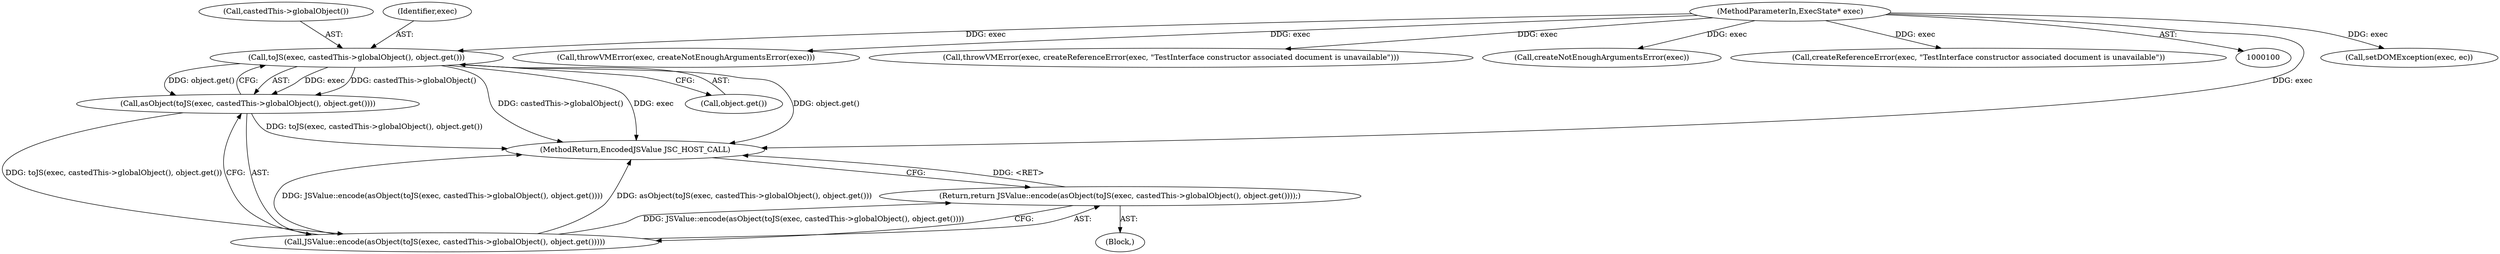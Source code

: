 digraph "0_Chrome_b944f670bb7a8a919daac497a4ea0536c954c201_16@pointer" {
"1000162" [label="(Call,toJS(exec, castedThis->globalObject(), object.get()))"];
"1000101" [label="(MethodParameterIn,ExecState* exec)"];
"1000161" [label="(Call,asObject(toJS(exec, castedThis->globalObject(), object.get())))"];
"1000160" [label="(Call,JSValue::encode(asObject(toJS(exec, castedThis->globalObject(), object.get()))))"];
"1000159" [label="(Return,return JSValue::encode(asObject(toJS(exec, castedThis->globalObject(), object.get())));)"];
"1000163" [label="(Identifier,exec)"];
"1000153" [label="(Call,setDOMException(exec, ec))"];
"1000102" [label="(Block,)"];
"1000109" [label="(Call,throwVMError(exec, createNotEnoughArgumentsError(exec)))"];
"1000161" [label="(Call,asObject(toJS(exec, castedThis->globalObject(), object.get())))"];
"1000166" [label="(MethodReturn,EncodedJSValue JSC_HOST_CALL)"];
"1000164" [label="(Call,castedThis->globalObject())"];
"1000137" [label="(Call,throwVMError(exec, createReferenceError(exec, \"TestInterface constructor associated document is unavailable\")))"];
"1000160" [label="(Call,JSValue::encode(asObject(toJS(exec, castedThis->globalObject(), object.get()))))"];
"1000159" [label="(Return,return JSValue::encode(asObject(toJS(exec, castedThis->globalObject(), object.get())));)"];
"1000111" [label="(Call,createNotEnoughArgumentsError(exec))"];
"1000162" [label="(Call,toJS(exec, castedThis->globalObject(), object.get()))"];
"1000101" [label="(MethodParameterIn,ExecState* exec)"];
"1000139" [label="(Call,createReferenceError(exec, \"TestInterface constructor associated document is unavailable\"))"];
"1000165" [label="(Call,object.get())"];
"1000162" -> "1000161"  [label="AST: "];
"1000162" -> "1000165"  [label="CFG: "];
"1000163" -> "1000162"  [label="AST: "];
"1000164" -> "1000162"  [label="AST: "];
"1000165" -> "1000162"  [label="AST: "];
"1000161" -> "1000162"  [label="CFG: "];
"1000162" -> "1000166"  [label="DDG: object.get()"];
"1000162" -> "1000166"  [label="DDG: castedThis->globalObject()"];
"1000162" -> "1000166"  [label="DDG: exec"];
"1000162" -> "1000161"  [label="DDG: exec"];
"1000162" -> "1000161"  [label="DDG: castedThis->globalObject()"];
"1000162" -> "1000161"  [label="DDG: object.get()"];
"1000101" -> "1000162"  [label="DDG: exec"];
"1000101" -> "1000100"  [label="AST: "];
"1000101" -> "1000166"  [label="DDG: exec"];
"1000101" -> "1000109"  [label="DDG: exec"];
"1000101" -> "1000111"  [label="DDG: exec"];
"1000101" -> "1000137"  [label="DDG: exec"];
"1000101" -> "1000139"  [label="DDG: exec"];
"1000101" -> "1000153"  [label="DDG: exec"];
"1000161" -> "1000160"  [label="AST: "];
"1000160" -> "1000161"  [label="CFG: "];
"1000161" -> "1000166"  [label="DDG: toJS(exec, castedThis->globalObject(), object.get())"];
"1000161" -> "1000160"  [label="DDG: toJS(exec, castedThis->globalObject(), object.get())"];
"1000160" -> "1000159"  [label="AST: "];
"1000159" -> "1000160"  [label="CFG: "];
"1000160" -> "1000166"  [label="DDG: JSValue::encode(asObject(toJS(exec, castedThis->globalObject(), object.get())))"];
"1000160" -> "1000166"  [label="DDG: asObject(toJS(exec, castedThis->globalObject(), object.get()))"];
"1000160" -> "1000159"  [label="DDG: JSValue::encode(asObject(toJS(exec, castedThis->globalObject(), object.get())))"];
"1000159" -> "1000102"  [label="AST: "];
"1000166" -> "1000159"  [label="CFG: "];
"1000159" -> "1000166"  [label="DDG: <RET>"];
}
